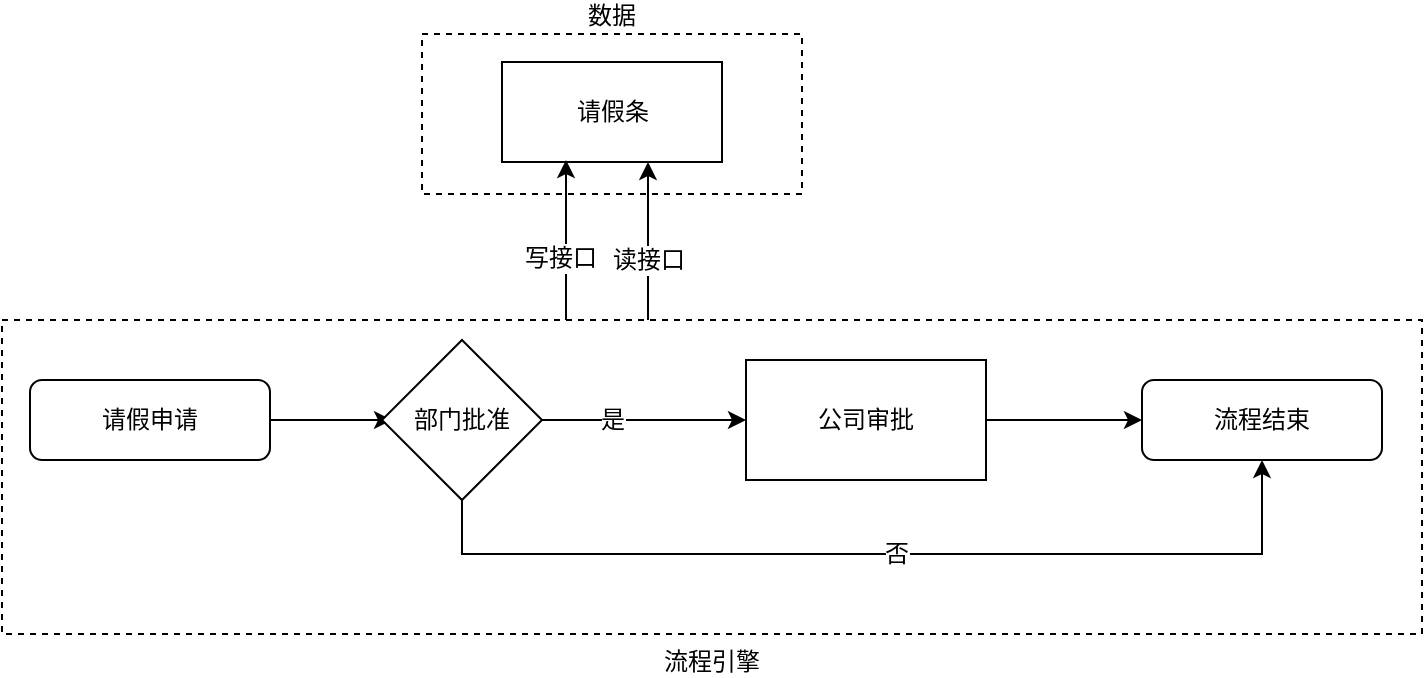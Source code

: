 <mxfile version="10.5.0" type="github"><diagram id="_t98DPehpk-TbeQKjfu-" name="Page-1"><mxGraphModel dx="829" dy="469" grid="1" gridSize="10" guides="1" tooltips="1" connect="1" arrows="1" fold="1" page="1" pageScale="1" pageWidth="827" pageHeight="1169" math="0" shadow="0"><root><mxCell id="0"/><mxCell id="1" parent="0"/><mxCell id="mvxTbK6BdSMV_aZG4Gzw-43" value="流程引擎" style="rounded=0;whiteSpace=wrap;html=1;labelPosition=center;verticalLabelPosition=bottom;align=center;verticalAlign=top;dashed=1;" vertex="1" parent="1"><mxGeometry x="10" y="183" width="710" height="157" as="geometry"/></mxCell><mxCell id="mvxTbK6BdSMV_aZG4Gzw-44" value="数据" style="rounded=0;whiteSpace=wrap;html=1;labelPosition=center;verticalLabelPosition=top;align=center;verticalAlign=bottom;dashed=1;" vertex="1" parent="1"><mxGeometry x="220" y="40" width="190" height="80" as="geometry"/></mxCell><mxCell id="mvxTbK6BdSMV_aZG4Gzw-5" value="请假条" style="html=1;" vertex="1" parent="1"><mxGeometry x="260" y="54" width="110" height="50" as="geometry"/></mxCell><mxCell id="mvxTbK6BdSMV_aZG4Gzw-14" style="edgeStyle=orthogonalEdgeStyle;rounded=0;orthogonalLoop=1;jettySize=auto;html=1;exitX=1;exitY=0.5;exitDx=0;exitDy=0;entryX=0;entryY=0.5;entryDx=0;entryDy=0;" edge="1" parent="1" source="mvxTbK6BdSMV_aZG4Gzw-22"><mxGeometry relative="1" as="geometry"><mxPoint x="50" y="233" as="sourcePoint"/><mxPoint x="205" y="233" as="targetPoint"/></mxGeometry></mxCell><mxCell id="mvxTbK6BdSMV_aZG4Gzw-18" style="edgeStyle=orthogonalEdgeStyle;rounded=0;orthogonalLoop=1;jettySize=auto;html=1;exitX=1;exitY=0.5;exitDx=0;exitDy=0;entryX=0;entryY=0.5;entryDx=0;entryDy=0;" edge="1" parent="1" source="mvxTbK6BdSMV_aZG4Gzw-13" target="mvxTbK6BdSMV_aZG4Gzw-30"><mxGeometry relative="1" as="geometry"><mxPoint x="560" y="233" as="targetPoint"/></mxGeometry></mxCell><mxCell id="mvxTbK6BdSMV_aZG4Gzw-26" value="是" style="text;html=1;resizable=0;points=[];align=center;verticalAlign=middle;labelBackgroundColor=#ffffff;" vertex="1" connectable="0" parent="mvxTbK6BdSMV_aZG4Gzw-18"><mxGeometry x="-0.733" y="2" relative="1" as="geometry"><mxPoint x="21" y="2" as="offset"/></mxGeometry></mxCell><mxCell id="mvxTbK6BdSMV_aZG4Gzw-28" value="" style="edgeStyle=orthogonalEdgeStyle;rounded=0;orthogonalLoop=1;jettySize=auto;html=1;entryX=0.5;entryY=1;entryDx=0;entryDy=0;" edge="1" parent="1" source="mvxTbK6BdSMV_aZG4Gzw-13" target="mvxTbK6BdSMV_aZG4Gzw-37"><mxGeometry relative="1" as="geometry"><mxPoint x="750" y="260" as="targetPoint"/><Array as="points"><mxPoint x="240" y="300"/><mxPoint x="640" y="300"/></Array></mxGeometry></mxCell><mxCell id="mvxTbK6BdSMV_aZG4Gzw-29" value="否" style="text;html=1;resizable=0;points=[];align=center;verticalAlign=middle;labelBackgroundColor=#ffffff;" vertex="1" connectable="0" parent="mvxTbK6BdSMV_aZG4Gzw-28"><mxGeometry x="-0.254" relative="1" as="geometry"><mxPoint x="67" as="offset"/></mxGeometry></mxCell><mxCell id="mvxTbK6BdSMV_aZG4Gzw-13" value="部门批准" style="rhombus;whiteSpace=wrap;html=1;" vertex="1" parent="1"><mxGeometry x="200" y="193" width="80" height="80" as="geometry"/></mxCell><mxCell id="mvxTbK6BdSMV_aZG4Gzw-20" value="" style="endArrow=classic;html=1;entryX=0.127;entryY=0.98;entryDx=0;entryDy=0;entryPerimeter=0;" edge="1" parent="1"><mxGeometry width="50" height="50" relative="1" as="geometry"><mxPoint x="292" y="183" as="sourcePoint"/><mxPoint x="292" y="103" as="targetPoint"/></mxGeometry></mxCell><mxCell id="mvxTbK6BdSMV_aZG4Gzw-24" value="写接口" style="text;html=1;resizable=0;points=[];align=center;verticalAlign=middle;labelBackgroundColor=#ffffff;" vertex="1" connectable="0" parent="mvxTbK6BdSMV_aZG4Gzw-20"><mxGeometry x="0.1" y="3" relative="1" as="geometry"><mxPoint y="13" as="offset"/></mxGeometry></mxCell><mxCell id="mvxTbK6BdSMV_aZG4Gzw-21" value="" style="endArrow=classic;html=1;entryX=0.5;entryY=1;entryDx=0;entryDy=0;" edge="1" parent="1"><mxGeometry width="50" height="50" relative="1" as="geometry"><mxPoint x="333" y="183" as="sourcePoint"/><mxPoint x="333" y="104" as="targetPoint"/></mxGeometry></mxCell><mxCell id="mvxTbK6BdSMV_aZG4Gzw-25" value="读接口" style="text;html=1;resizable=0;points=[];align=center;verticalAlign=middle;labelBackgroundColor=#ffffff;" vertex="1" connectable="0" parent="mvxTbK6BdSMV_aZG4Gzw-21"><mxGeometry x="-0.249" relative="1" as="geometry"><mxPoint y="-1" as="offset"/></mxGeometry></mxCell><mxCell id="mvxTbK6BdSMV_aZG4Gzw-22" value="请假申请" style="rounded=1;whiteSpace=wrap;html=1;" vertex="1" parent="1"><mxGeometry x="24" y="213" width="120" height="40" as="geometry"/></mxCell><mxCell id="mvxTbK6BdSMV_aZG4Gzw-30" value="&lt;span&gt;公司审批&lt;/span&gt;" style="rounded=0;whiteSpace=wrap;html=1;" vertex="1" parent="1"><mxGeometry x="382" y="203" width="120" height="60" as="geometry"/></mxCell><mxCell id="mvxTbK6BdSMV_aZG4Gzw-38" style="edgeStyle=orthogonalEdgeStyle;rounded=0;orthogonalLoop=1;jettySize=auto;html=1;exitX=1;exitY=0.5;exitDx=0;exitDy=0;entryX=0;entryY=0.5;entryDx=0;entryDy=0;" edge="1" parent="1" source="mvxTbK6BdSMV_aZG4Gzw-30" target="mvxTbK6BdSMV_aZG4Gzw-37"><mxGeometry relative="1" as="geometry"><mxPoint x="627" y="233" as="sourcePoint"/></mxGeometry></mxCell><mxCell id="mvxTbK6BdSMV_aZG4Gzw-37" value="流程结束" style="rounded=1;whiteSpace=wrap;html=1;" vertex="1" parent="1"><mxGeometry x="580" y="213" width="120" height="40" as="geometry"/></mxCell></root></mxGraphModel></diagram></mxfile>
